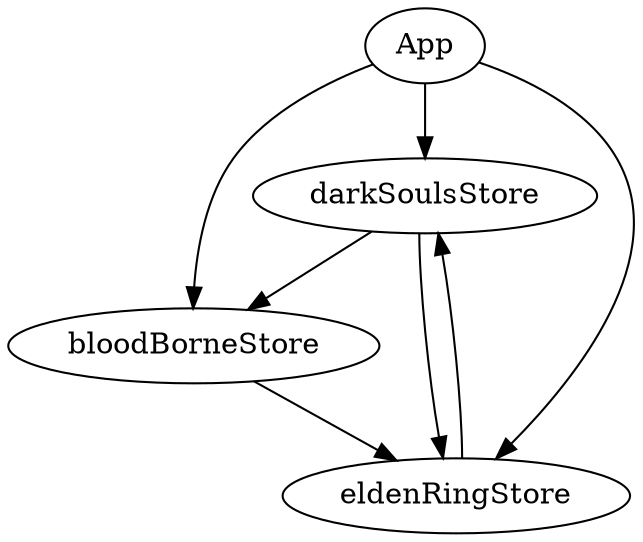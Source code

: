 digraph {
    App -> { darkSoulsStore bloodBorneStore eldenRingStore }
    eldenRingStore -> { darkSoulsStore }
    bloodBorneStore -> { eldenRingStore }
    darkSoulsStore -> { bloodBorneStore eldenRingStore }
}